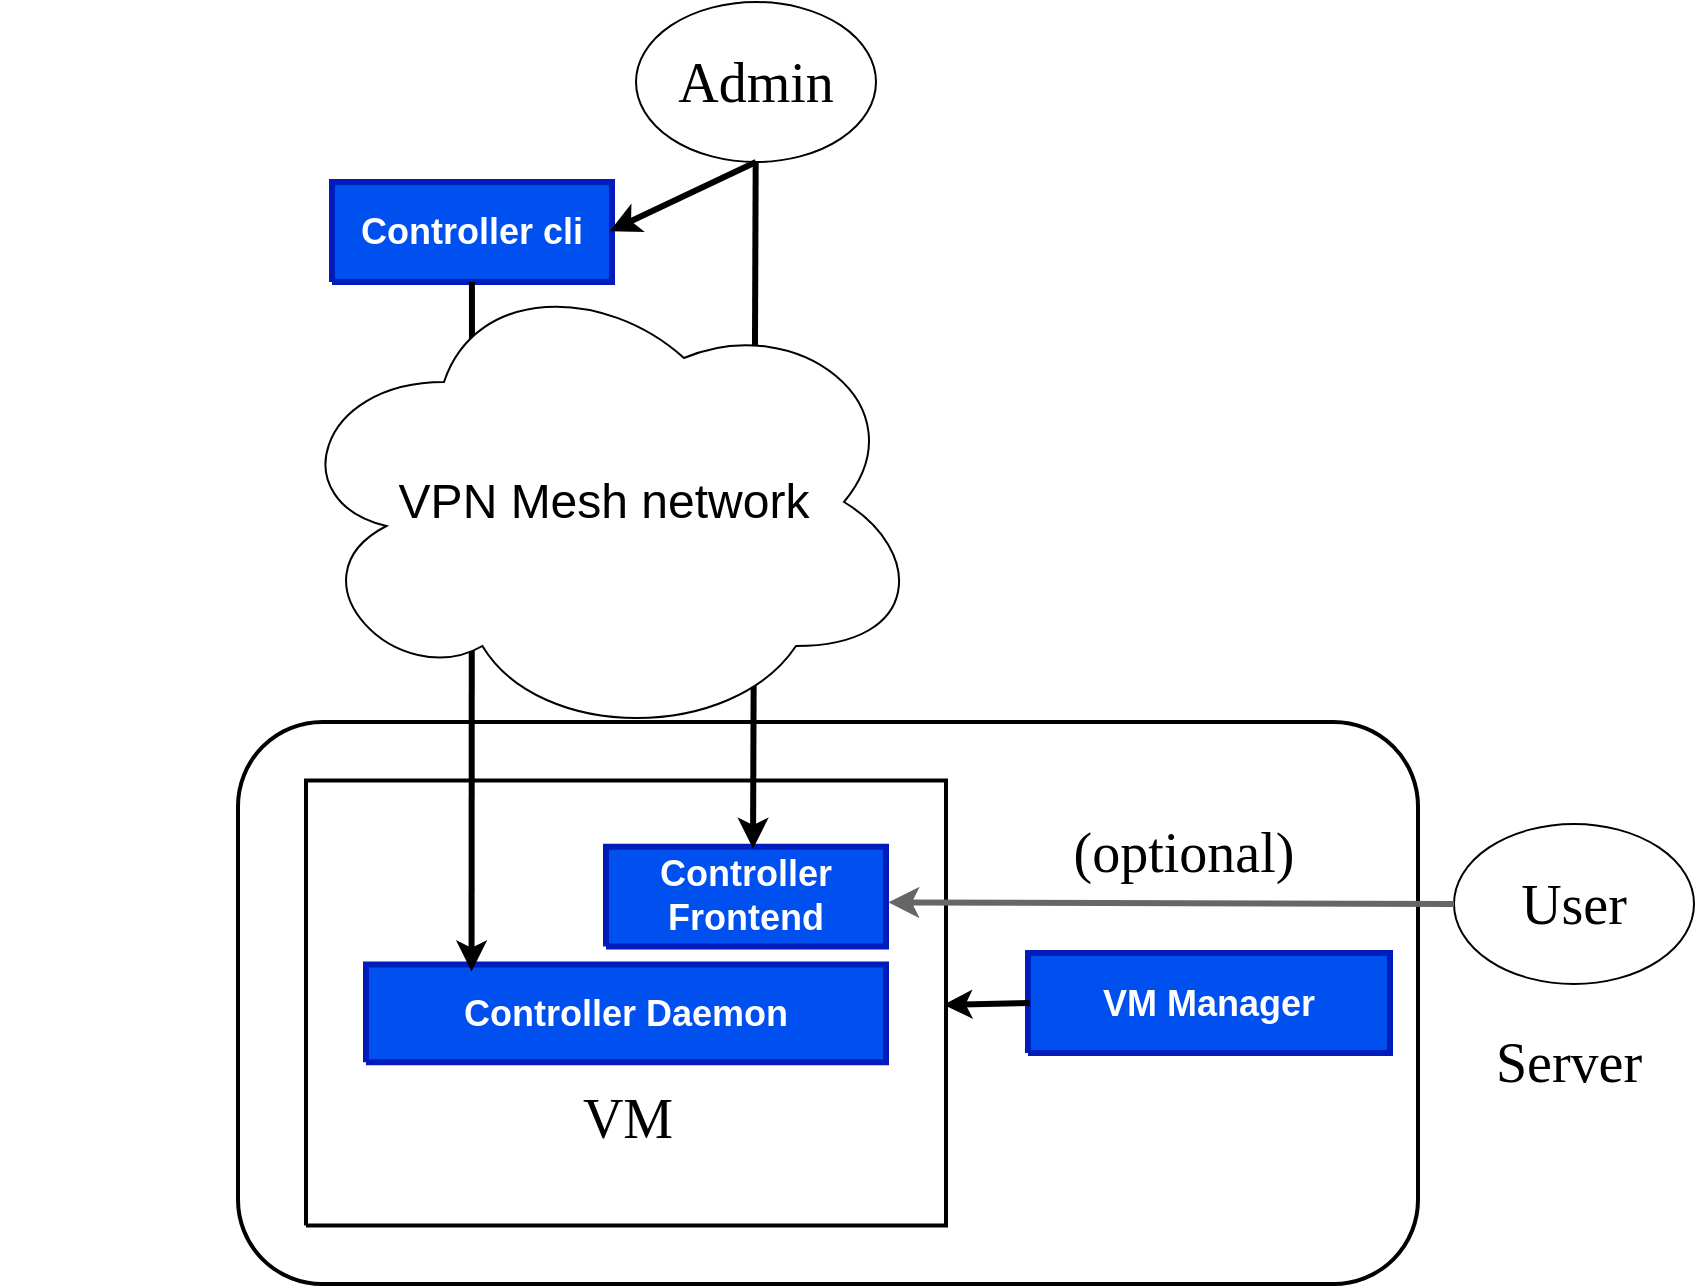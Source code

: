 <mxfile version="21.5.0" type="device">
  <diagram name="Page-1" id="Page-1">
    <mxGraphModel dx="774" dy="506" grid="1" gridSize="10" guides="1" tooltips="1" connect="1" arrows="1" fold="1" page="1" pageScale="1" pageWidth="850" pageHeight="1100" math="0" shadow="0">
      <root>
        <mxCell id="0" />
        <mxCell id="1" value="Connector" parent="0" />
        <mxCell id="r0mgfz6IdKgSaTeHQ_le-42" value="" style="group" parent="1" vertex="1" connectable="0">
          <mxGeometry x="578" y="810" width="709" height="251" as="geometry" />
        </mxCell>
        <mxCell id="b6oYJSDJwjR9OZKanJwb-46" value="" style="rounded=1;whiteSpace=wrap;html=1;hachureGap=4;pointerEvents=0;strokeWidth=2;" parent="r0mgfz6IdKgSaTeHQ_le-42" vertex="1">
          <mxGeometry x="119" y="-30" width="590" height="281" as="geometry" />
        </mxCell>
        <mxCell id="eZtIASL5zvcn_9goES__-36" value="&lt;h2&gt;VM Manager&lt;br&gt;&lt;/h2&gt;" style="vsdxID=14;fillColor=#0050ef;shape=stencil(nZBLDoAgDERP0z3SIyjew0SURgSD+Lu9kMZoXLhwN9O+tukAlrNpJg1SzDH4QW/URgNYgZTkjA4UkwJUgGXng+6DX1zLfmoymdXo17xh5zmRJ6Q42BWCfc2oJfdAr+Yv+AP9Cb7OJ3H/2JG1HNGz/84klThPVCc=);strokeColor=#001DBC;strokeWidth=3;labelBackgroundColor=none;rounded=0;html=1;whiteSpace=wrap;fontColor=#ffffff;" parent="r0mgfz6IdKgSaTeHQ_le-42" vertex="1">
          <mxGeometry x="514" y="85.53" width="181" height="49.95" as="geometry" />
        </mxCell>
        <mxCell id="eZtIASL5zvcn_9goES__-38" style="vsdxID=48;edgeStyle=none;startArrow=none;endArrow=classic;startSize=5;endSize=5;strokeWidth=3;strokeColor=#000000;spacingTop=0;spacingBottom=0;spacingLeft=0;spacingRight=0;verticalAlign=middle;html=1;labelBackgroundColor=#ffffff;rounded=0;entryX=0.996;entryY=0.504;entryDx=0;entryDy=0;entryPerimeter=0;exitX=0.005;exitY=0.5;exitDx=0;exitDy=0;exitPerimeter=0;startFill=0;endFill=1;" parent="r0mgfz6IdKgSaTeHQ_le-42" edge="1" target="5" source="eZtIASL5zvcn_9goES__-36">
          <mxGeometry relative="1" as="geometry">
            <mxPoint x="499" y="50.606" as="sourcePoint" />
            <mxPoint x="520" y="-180" as="targetPoint" />
          </mxGeometry>
        </mxCell>
        <mxCell id="mQ3fhrx0b4LYlkQwnVk3-25" value="" style="group" vertex="1" connectable="0" parent="r0mgfz6IdKgSaTeHQ_le-42">
          <mxGeometry x="153" y="-0.755" width="321" height="222.52" as="geometry" />
        </mxCell>
        <mxCell id="5" value="" style="verticalAlign=middle;align=center;vsdxID=5;shape=stencil(nZBLDoAgDERP0z3SIyjew0SURgSD+Lu9kMZoXLhwN9O+tukAlrNpJg1SzDH4QW/URgNYgZTkjA4UkwJUgGXng+6DX1zLfmoymdXo17xh5zmRJ6Q42BWCfc2oJfdAr+Yv+AP9Cb7OJ3H/2JG1HNGz/84klThPVCc=);strokeWidth=2;labelBackgroundColor=none;rounded=0;html=1;whiteSpace=wrap;" parent="mQ3fhrx0b4LYlkQwnVk3-25" vertex="1">
          <mxGeometry width="320" height="222.52" as="geometry" />
        </mxCell>
        <mxCell id="14" value="&lt;font data-darkreader-inline-color=&quot;&quot; style=&quot;font-size: 22px; font-family: &amp;quot;calibri&amp;quot;; color: rgb(0, 0, 0); direction: ltr; letter-spacing: 0px; line-height: 120%; opacity: 1; --darkreader-inline-color: #e8e6e3;&quot;&gt;&lt;font style=&quot;font-size: 28px&quot;&gt;VM&lt;br&gt;&lt;/font&gt;&lt;/font&gt;" style="verticalAlign=middle;align=center;vsdxID=19;fillColor=none;gradientColor=none;shape=stencil(nZBLDoAgDERP0z3SIyjew0SURgSD+Lu9kMZoXLhwN9O+tukAlrNpJg1SzDH4QW/URgNYgZTkjA4UkwJUgGXng+6DX1zLfmoymdXo17xh5zmRJ6Q42BWCfc2oJfdAr+Yv+AP9Cb7OJ3H/2JG1HNGz/84klThPVCc=);strokeColor=none;labelBackgroundColor=none;rounded=0;html=1;whiteSpace=wrap;" parent="mQ3fhrx0b4LYlkQwnVk3-25" vertex="1">
          <mxGeometry x="1" y="140.922" width="320" height="59.335" as="geometry" />
        </mxCell>
        <mxCell id="eZtIASL5zvcn_9goES__-33" value="&lt;h2&gt;Controller Daemon&lt;/h2&gt;" style="vsdxID=12;fillColor=#0050ef;shape=stencil(nZBLDoAgDERP0z3SIyjew0SURgSD+Lu9kMZoXLhwN9O+tukAlrNpJg1SzDH4QW/URgNYgZTkjA4UkwJUgGXng+6DX1zLfmoymdXo17xh5zmRJ6Q42BWCfc2oJfdAr+Yv+AP9Cb7OJ3H/2JG1HNGz/84klThPVCc=);strokeColor=#001DBC;strokeWidth=3;labelBackgroundColor=none;rounded=0;html=1;whiteSpace=wrap;fontColor=#ffffff;" parent="mQ3fhrx0b4LYlkQwnVk3-25" vertex="1">
          <mxGeometry x="30" y="92.025" width="260" height="48.9" as="geometry" />
        </mxCell>
        <mxCell id="mQ3fhrx0b4LYlkQwnVk3-18" value="&lt;h2&gt;Controller Frontend&lt;br&gt;&lt;/h2&gt;" style="vsdxID=12;fillColor=#0050ef;shape=stencil(nZBLDoAgDERP0z3SIyjew0SURgSD+Lu9kMZoXLhwN9O+tukAlrNpJg1SzDH4QW/URgNYgZTkjA4UkwJUgGXng+6DX1zLfmoymdXo17xh5zmRJ6Q42BWCfc2oJfdAr+Yv+AP9Cb7OJ3H/2JG1HNGz/84klThPVCc=);strokeColor=#001DBC;strokeWidth=3;labelBackgroundColor=none;rounded=0;html=1;whiteSpace=wrap;fontColor=#ffffff;" vertex="1" parent="mQ3fhrx0b4LYlkQwnVk3-25">
          <mxGeometry x="150" y="33.1" width="140" height="49.95" as="geometry" />
        </mxCell>
        <mxCell id="mQ3fhrx0b4LYlkQwnVk3-31" value="&lt;font style=&quot;font-size: 28px;&quot; face=&quot;calibri&quot;&gt;(optional)&lt;/font&gt;" style="text;html=1;strokeColor=none;fillColor=none;align=center;verticalAlign=middle;whiteSpace=wrap;rounded=0;" vertex="1" parent="r0mgfz6IdKgSaTeHQ_le-42">
          <mxGeometry x="562" y="20" width="60" height="30" as="geometry" />
        </mxCell>
        <mxCell id="mQ3fhrx0b4LYlkQwnVk3-16" value="" style="endArrow=classic;html=1;rounded=0;entryX=0.525;entryY=0.02;entryDx=0;entryDy=0;entryPerimeter=0;strokeWidth=3;" edge="1" parent="1" source="mQ3fhrx0b4LYlkQwnVk3-21" target="mQ3fhrx0b4LYlkQwnVk3-18">
          <mxGeometry width="50" height="50" relative="1" as="geometry">
            <mxPoint x="891.406" y="471.992" as="sourcePoint" />
            <mxPoint x="650" y="530" as="targetPoint" />
          </mxGeometry>
        </mxCell>
        <mxCell id="mQ3fhrx0b4LYlkQwnVk3-21" value="&lt;font style=&quot;font-size: 28px;&quot; face=&quot;calibri&quot;&gt;Admin&lt;/font&gt;" style="ellipse;whiteSpace=wrap;html=1;" vertex="1" parent="1">
          <mxGeometry x="896" y="420" width="120" height="80" as="geometry" />
        </mxCell>
        <mxCell id="15" value="&lt;font data-darkreader-inline-color=&quot;&quot; style=&quot;font-size: 28px; font-family: Calibri; color: rgb(0, 0, 0); direction: ltr; letter-spacing: 0px; line-height: 120%; opacity: 1; --darkreader-inline-color: #e8e6e3;&quot;&gt;Server&lt;br&gt;&lt;/font&gt;" style="verticalAlign=middle;align=center;vsdxID=20;fillColor=none;gradientColor=none;shape=stencil(nZBLDoAgDERP0z3SIyjew0SURgSD+Lu9kMZoXLhwN9O+tukAlrNpJg1SzDH4QW/URgNYgZTkjA4UkwJUgGXng+6DX1zLfmoymdXo17xh5zmRJ6Q42BWCfc2oJfdAr+Yv+AP9Cb7OJ3H/2JG1HNGz/84klThPVCc=);strokeColor=none;labelBackgroundColor=none;rounded=0;html=1;whiteSpace=wrap;" parent="1" vertex="1">
          <mxGeometry x="1300" y="919.997" width="125" height="59.335" as="geometry" />
        </mxCell>
        <mxCell id="mQ3fhrx0b4LYlkQwnVk3-24" value="&lt;font style=&quot;font-size: 28px;&quot; face=&quot;calibri&quot; color=&quot;#000000&quot;&gt;User&lt;/font&gt;" style="ellipse;whiteSpace=wrap;html=1;fillColor=default;fontColor=#FFFFFF;" vertex="1" parent="1">
          <mxGeometry x="1305" y="831" width="120" height="80" as="geometry" />
        </mxCell>
        <mxCell id="mQ3fhrx0b4LYlkQwnVk3-26" value="" style="endArrow=classic;html=1;rounded=0;entryX=1.008;entryY=0.557;entryDx=0;entryDy=0;entryPerimeter=0;strokeWidth=3;exitX=0;exitY=0.5;exitDx=0;exitDy=0;fillColor=#f5f5f5;strokeColor=#666666;" edge="1" parent="1" source="mQ3fhrx0b4LYlkQwnVk3-24" target="mQ3fhrx0b4LYlkQwnVk3-18">
          <mxGeometry width="50" height="50" relative="1" as="geometry">
            <mxPoint x="910" y="530" as="sourcePoint" />
            <mxPoint x="907" y="853" as="targetPoint" />
          </mxGeometry>
        </mxCell>
        <mxCell id="mQ3fhrx0b4LYlkQwnVk3-27" value="&lt;h2&gt;Controller cli&lt;br&gt;&lt;/h2&gt;" style="vsdxID=12;fillColor=#0050ef;shape=stencil(nZBLDoAgDERP0z3SIyjew0SURgSD+Lu9kMZoXLhwN9O+tukAlrNpJg1SzDH4QW/URgNYgZTkjA4UkwJUgGXng+6DX1zLfmoymdXo17xh5zmRJ6Q42BWCfc2oJfdAr+Yv+AP9Cb7OJ3H/2JG1HNGz/84klThPVCc=);strokeColor=#001DBC;strokeWidth=3;labelBackgroundColor=none;rounded=0;html=1;whiteSpace=wrap;fontColor=#ffffff;" vertex="1" parent="1">
          <mxGeometry x="744" y="509.995" width="140" height="49.95" as="geometry" />
        </mxCell>
        <mxCell id="mQ3fhrx0b4LYlkQwnVk3-28" value="" style="endArrow=classic;html=1;rounded=0;entryX=0.203;entryY=0.071;entryDx=0;entryDy=0;entryPerimeter=0;strokeWidth=3;" edge="1" parent="1" source="mQ3fhrx0b4LYlkQwnVk3-27" target="eZtIASL5zvcn_9goES__-33">
          <mxGeometry width="50" height="50" relative="1" as="geometry">
            <mxPoint x="961" y="530" as="sourcePoint" />
            <mxPoint x="965" y="853" as="targetPoint" />
          </mxGeometry>
        </mxCell>
        <mxCell id="r0mgfz6IdKgSaTeHQ_le-33" value="&lt;font style=&quot;font-size: 24px;&quot;&gt;VPN Mesh network&lt;/font&gt;" style="ellipse;shape=cloud;whiteSpace=wrap;html=1;" parent="1" vertex="1">
          <mxGeometry x="720" y="550" width="320" height="240" as="geometry" />
        </mxCell>
        <mxCell id="mQ3fhrx0b4LYlkQwnVk3-30" value="" style="endArrow=classic;html=1;rounded=0;entryX=0.992;entryY=0.492;entryDx=0;entryDy=0;entryPerimeter=0;exitX=0.5;exitY=1;exitDx=0;exitDy=0;strokeWidth=3;" edge="1" parent="1" source="mQ3fhrx0b4LYlkQwnVk3-21" target="mQ3fhrx0b4LYlkQwnVk3-27">
          <mxGeometry width="50" height="50" relative="1" as="geometry">
            <mxPoint x="950" y="520" as="sourcePoint" />
            <mxPoint x="970" y="540" as="targetPoint" />
          </mxGeometry>
        </mxCell>
      </root>
    </mxGraphModel>
  </diagram>
</mxfile>
